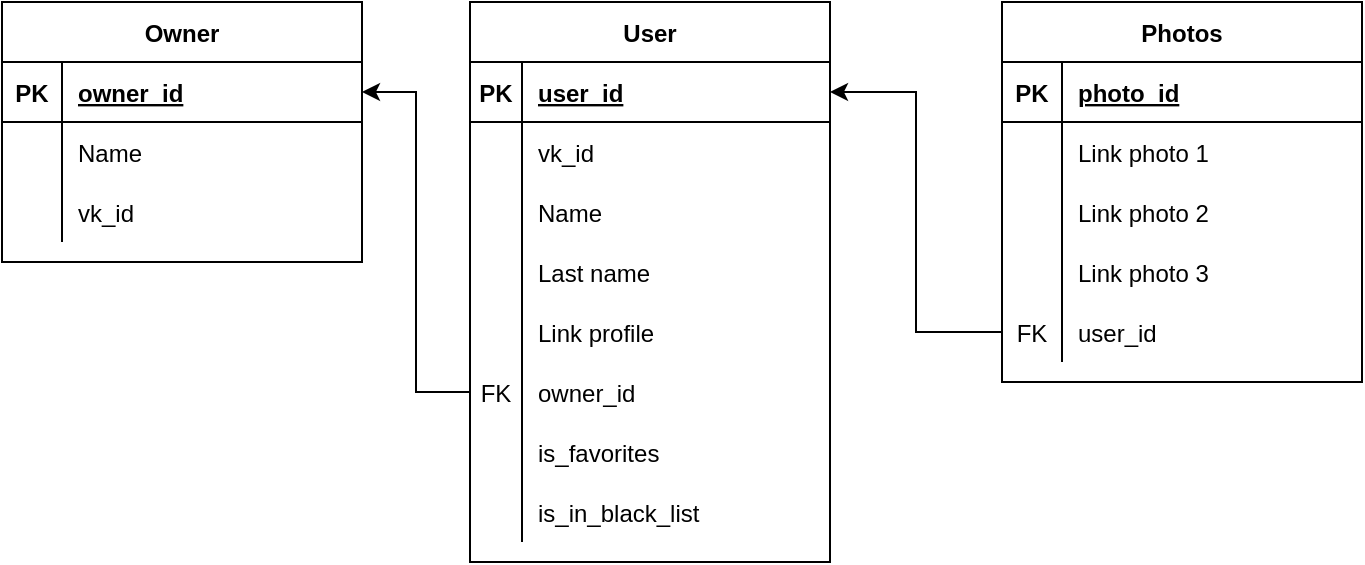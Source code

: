 <mxfile version="20.5.1" type="device"><diagram id="-W-Yo2w0tnav6B6R6iWh" name="Страница 1"><mxGraphModel dx="1486" dy="815" grid="1" gridSize="10" guides="1" tooltips="1" connect="1" arrows="1" fold="1" page="1" pageScale="1" pageWidth="827" pageHeight="1169" math="0" shadow="0"><root><mxCell id="0"/><mxCell id="1" parent="0"/><mxCell id="eJ9wCtVRL_M-WBXsX8cS-1" value="Owner" style="shape=table;startSize=30;container=1;collapsible=1;childLayout=tableLayout;fixedRows=1;rowLines=0;fontStyle=1;align=center;resizeLast=1;" parent="1" vertex="1"><mxGeometry x="90" y="90" width="180" height="130" as="geometry"/></mxCell><mxCell id="eJ9wCtVRL_M-WBXsX8cS-2" value="" style="shape=tableRow;horizontal=0;startSize=0;swimlaneHead=0;swimlaneBody=0;fillColor=none;collapsible=0;dropTarget=0;points=[[0,0.5],[1,0.5]];portConstraint=eastwest;top=0;left=0;right=0;bottom=1;" parent="eJ9wCtVRL_M-WBXsX8cS-1" vertex="1"><mxGeometry y="30" width="180" height="30" as="geometry"/></mxCell><mxCell id="eJ9wCtVRL_M-WBXsX8cS-3" value="PK" style="shape=partialRectangle;connectable=0;fillColor=none;top=0;left=0;bottom=0;right=0;fontStyle=1;overflow=hidden;" parent="eJ9wCtVRL_M-WBXsX8cS-2" vertex="1"><mxGeometry width="30" height="30" as="geometry"><mxRectangle width="30" height="30" as="alternateBounds"/></mxGeometry></mxCell><mxCell id="eJ9wCtVRL_M-WBXsX8cS-4" value="owner_id" style="shape=partialRectangle;connectable=0;fillColor=none;top=0;left=0;bottom=0;right=0;align=left;spacingLeft=6;fontStyle=5;overflow=hidden;" parent="eJ9wCtVRL_M-WBXsX8cS-2" vertex="1"><mxGeometry x="30" width="150" height="30" as="geometry"><mxRectangle width="150" height="30" as="alternateBounds"/></mxGeometry></mxCell><mxCell id="YNiJe1W9Fn6s5QdRIoHG-38" value="" style="shape=tableRow;horizontal=0;startSize=0;swimlaneHead=0;swimlaneBody=0;fillColor=none;collapsible=0;dropTarget=0;points=[[0,0.5],[1,0.5]];portConstraint=eastwest;top=0;left=0;right=0;bottom=0;" vertex="1" parent="eJ9wCtVRL_M-WBXsX8cS-1"><mxGeometry y="60" width="180" height="30" as="geometry"/></mxCell><mxCell id="YNiJe1W9Fn6s5QdRIoHG-39" value="" style="shape=partialRectangle;connectable=0;fillColor=none;top=0;left=0;bottom=0;right=0;editable=1;overflow=hidden;" vertex="1" parent="YNiJe1W9Fn6s5QdRIoHG-38"><mxGeometry width="30" height="30" as="geometry"><mxRectangle width="30" height="30" as="alternateBounds"/></mxGeometry></mxCell><mxCell id="YNiJe1W9Fn6s5QdRIoHG-40" value="Name" style="shape=partialRectangle;connectable=0;fillColor=none;top=0;left=0;bottom=0;right=0;align=left;spacingLeft=6;overflow=hidden;" vertex="1" parent="YNiJe1W9Fn6s5QdRIoHG-38"><mxGeometry x="30" width="150" height="30" as="geometry"><mxRectangle width="150" height="30" as="alternateBounds"/></mxGeometry></mxCell><mxCell id="YNiJe1W9Fn6s5QdRIoHG-41" value="" style="shape=tableRow;horizontal=0;startSize=0;swimlaneHead=0;swimlaneBody=0;fillColor=none;collapsible=0;dropTarget=0;points=[[0,0.5],[1,0.5]];portConstraint=eastwest;top=0;left=0;right=0;bottom=0;" vertex="1" parent="eJ9wCtVRL_M-WBXsX8cS-1"><mxGeometry y="90" width="180" height="30" as="geometry"/></mxCell><mxCell id="YNiJe1W9Fn6s5QdRIoHG-42" value="" style="shape=partialRectangle;connectable=0;fillColor=none;top=0;left=0;bottom=0;right=0;editable=1;overflow=hidden;" vertex="1" parent="YNiJe1W9Fn6s5QdRIoHG-41"><mxGeometry width="30" height="30" as="geometry"><mxRectangle width="30" height="30" as="alternateBounds"/></mxGeometry></mxCell><mxCell id="YNiJe1W9Fn6s5QdRIoHG-43" value="vk_id" style="shape=partialRectangle;connectable=0;fillColor=none;top=0;left=0;bottom=0;right=0;align=left;spacingLeft=6;overflow=hidden;" vertex="1" parent="YNiJe1W9Fn6s5QdRIoHG-41"><mxGeometry x="30" width="150" height="30" as="geometry"><mxRectangle width="150" height="30" as="alternateBounds"/></mxGeometry></mxCell><mxCell id="eJ9wCtVRL_M-WBXsX8cS-14" value="User" style="shape=table;startSize=30;container=1;collapsible=1;childLayout=tableLayout;fixedRows=1;rowLines=0;fontStyle=1;align=center;resizeLast=1;" parent="1" vertex="1"><mxGeometry x="324" y="90" width="180" height="280" as="geometry"/></mxCell><mxCell id="eJ9wCtVRL_M-WBXsX8cS-15" value="" style="shape=tableRow;horizontal=0;startSize=0;swimlaneHead=0;swimlaneBody=0;fillColor=none;collapsible=0;dropTarget=0;points=[[0,0.5],[1,0.5]];portConstraint=eastwest;top=0;left=0;right=0;bottom=1;" parent="eJ9wCtVRL_M-WBXsX8cS-14" vertex="1"><mxGeometry y="30" width="180" height="30" as="geometry"/></mxCell><mxCell id="eJ9wCtVRL_M-WBXsX8cS-16" value="PK" style="shape=partialRectangle;connectable=0;fillColor=none;top=0;left=0;bottom=0;right=0;fontStyle=1;overflow=hidden;" parent="eJ9wCtVRL_M-WBXsX8cS-15" vertex="1"><mxGeometry width="26" height="30" as="geometry"><mxRectangle width="26" height="30" as="alternateBounds"/></mxGeometry></mxCell><mxCell id="eJ9wCtVRL_M-WBXsX8cS-17" value="user_id" style="shape=partialRectangle;connectable=0;fillColor=none;top=0;left=0;bottom=0;right=0;align=left;spacingLeft=6;fontStyle=5;overflow=hidden;" parent="eJ9wCtVRL_M-WBXsX8cS-15" vertex="1"><mxGeometry x="26" width="154" height="30" as="geometry"><mxRectangle width="154" height="30" as="alternateBounds"/></mxGeometry></mxCell><mxCell id="7Y1rtwt1hmCsNo2pyqt9-14" value="" style="shape=tableRow;horizontal=0;startSize=0;swimlaneHead=0;swimlaneBody=0;fillColor=none;collapsible=0;dropTarget=0;points=[[0,0.5],[1,0.5]];portConstraint=eastwest;top=0;left=0;right=0;bottom=0;" parent="eJ9wCtVRL_M-WBXsX8cS-14" vertex="1"><mxGeometry y="60" width="180" height="30" as="geometry"/></mxCell><mxCell id="7Y1rtwt1hmCsNo2pyqt9-15" value="" style="shape=partialRectangle;connectable=0;fillColor=none;top=0;left=0;bottom=0;right=0;editable=1;overflow=hidden;" parent="7Y1rtwt1hmCsNo2pyqt9-14" vertex="1"><mxGeometry width="26" height="30" as="geometry"><mxRectangle width="26" height="30" as="alternateBounds"/></mxGeometry></mxCell><mxCell id="7Y1rtwt1hmCsNo2pyqt9-16" value="vk_id" style="shape=partialRectangle;connectable=0;fillColor=none;top=0;left=0;bottom=0;right=0;align=left;spacingLeft=6;overflow=hidden;" parent="7Y1rtwt1hmCsNo2pyqt9-14" vertex="1"><mxGeometry x="26" width="154" height="30" as="geometry"><mxRectangle width="154" height="30" as="alternateBounds"/></mxGeometry></mxCell><mxCell id="eJ9wCtVRL_M-WBXsX8cS-18" value="" style="shape=tableRow;horizontal=0;startSize=0;swimlaneHead=0;swimlaneBody=0;fillColor=none;collapsible=0;dropTarget=0;points=[[0,0.5],[1,0.5]];portConstraint=eastwest;top=0;left=0;right=0;bottom=0;" parent="eJ9wCtVRL_M-WBXsX8cS-14" vertex="1"><mxGeometry y="90" width="180" height="30" as="geometry"/></mxCell><mxCell id="eJ9wCtVRL_M-WBXsX8cS-19" value="" style="shape=partialRectangle;connectable=0;fillColor=none;top=0;left=0;bottom=0;right=0;editable=1;overflow=hidden;" parent="eJ9wCtVRL_M-WBXsX8cS-18" vertex="1"><mxGeometry width="26" height="30" as="geometry"><mxRectangle width="26" height="30" as="alternateBounds"/></mxGeometry></mxCell><mxCell id="eJ9wCtVRL_M-WBXsX8cS-20" value="Name" style="shape=partialRectangle;connectable=0;fillColor=none;top=0;left=0;bottom=0;right=0;align=left;spacingLeft=6;overflow=hidden;" parent="eJ9wCtVRL_M-WBXsX8cS-18" vertex="1"><mxGeometry x="26" width="154" height="30" as="geometry"><mxRectangle width="154" height="30" as="alternateBounds"/></mxGeometry></mxCell><mxCell id="eJ9wCtVRL_M-WBXsX8cS-21" value="" style="shape=tableRow;horizontal=0;startSize=0;swimlaneHead=0;swimlaneBody=0;fillColor=none;collapsible=0;dropTarget=0;points=[[0,0.5],[1,0.5]];portConstraint=eastwest;top=0;left=0;right=0;bottom=0;" parent="eJ9wCtVRL_M-WBXsX8cS-14" vertex="1"><mxGeometry y="120" width="180" height="30" as="geometry"/></mxCell><mxCell id="eJ9wCtVRL_M-WBXsX8cS-22" value="" style="shape=partialRectangle;connectable=0;fillColor=none;top=0;left=0;bottom=0;right=0;editable=1;overflow=hidden;" parent="eJ9wCtVRL_M-WBXsX8cS-21" vertex="1"><mxGeometry width="26" height="30" as="geometry"><mxRectangle width="26" height="30" as="alternateBounds"/></mxGeometry></mxCell><mxCell id="eJ9wCtVRL_M-WBXsX8cS-23" value="Last name" style="shape=partialRectangle;connectable=0;fillColor=none;top=0;left=0;bottom=0;right=0;align=left;spacingLeft=6;overflow=hidden;" parent="eJ9wCtVRL_M-WBXsX8cS-21" vertex="1"><mxGeometry x="26" width="154" height="30" as="geometry"><mxRectangle width="154" height="30" as="alternateBounds"/></mxGeometry></mxCell><mxCell id="eJ9wCtVRL_M-WBXsX8cS-24" value="" style="shape=tableRow;horizontal=0;startSize=0;swimlaneHead=0;swimlaneBody=0;fillColor=none;collapsible=0;dropTarget=0;points=[[0,0.5],[1,0.5]];portConstraint=eastwest;top=0;left=0;right=0;bottom=0;" parent="eJ9wCtVRL_M-WBXsX8cS-14" vertex="1"><mxGeometry y="150" width="180" height="30" as="geometry"/></mxCell><mxCell id="eJ9wCtVRL_M-WBXsX8cS-25" value="" style="shape=partialRectangle;connectable=0;fillColor=none;top=0;left=0;bottom=0;right=0;editable=1;overflow=hidden;" parent="eJ9wCtVRL_M-WBXsX8cS-24" vertex="1"><mxGeometry width="26" height="30" as="geometry"><mxRectangle width="26" height="30" as="alternateBounds"/></mxGeometry></mxCell><mxCell id="eJ9wCtVRL_M-WBXsX8cS-26" value="Link profile" style="shape=partialRectangle;connectable=0;fillColor=none;top=0;left=0;bottom=0;right=0;align=left;spacingLeft=6;overflow=hidden;" parent="eJ9wCtVRL_M-WBXsX8cS-24" vertex="1"><mxGeometry x="26" width="154" height="30" as="geometry"><mxRectangle width="154" height="30" as="alternateBounds"/></mxGeometry></mxCell><mxCell id="eJ9wCtVRL_M-WBXsX8cS-40" value="" style="shape=tableRow;horizontal=0;startSize=0;swimlaneHead=0;swimlaneBody=0;fillColor=none;collapsible=0;dropTarget=0;points=[[0,0.5],[1,0.5]];portConstraint=eastwest;top=0;left=0;right=0;bottom=0;" parent="eJ9wCtVRL_M-WBXsX8cS-14" vertex="1"><mxGeometry y="180" width="180" height="30" as="geometry"/></mxCell><mxCell id="eJ9wCtVRL_M-WBXsX8cS-41" value="FK" style="shape=partialRectangle;connectable=0;fillColor=none;top=0;left=0;bottom=0;right=0;editable=1;overflow=hidden;" parent="eJ9wCtVRL_M-WBXsX8cS-40" vertex="1"><mxGeometry width="26" height="30" as="geometry"><mxRectangle width="26" height="30" as="alternateBounds"/></mxGeometry></mxCell><mxCell id="eJ9wCtVRL_M-WBXsX8cS-42" value="owner_id" style="shape=partialRectangle;connectable=0;fillColor=none;top=0;left=0;bottom=0;right=0;align=left;spacingLeft=6;overflow=hidden;" parent="eJ9wCtVRL_M-WBXsX8cS-40" vertex="1"><mxGeometry x="26" width="154" height="30" as="geometry"><mxRectangle width="154" height="30" as="alternateBounds"/></mxGeometry></mxCell><mxCell id="YNiJe1W9Fn6s5QdRIoHG-1" value="" style="shape=tableRow;horizontal=0;startSize=0;swimlaneHead=0;swimlaneBody=0;fillColor=none;collapsible=0;dropTarget=0;points=[[0,0.5],[1,0.5]];portConstraint=eastwest;top=0;left=0;right=0;bottom=0;" vertex="1" parent="eJ9wCtVRL_M-WBXsX8cS-14"><mxGeometry y="210" width="180" height="30" as="geometry"/></mxCell><mxCell id="YNiJe1W9Fn6s5QdRIoHG-2" value="" style="shape=partialRectangle;connectable=0;fillColor=none;top=0;left=0;bottom=0;right=0;editable=1;overflow=hidden;" vertex="1" parent="YNiJe1W9Fn6s5QdRIoHG-1"><mxGeometry width="26" height="30" as="geometry"><mxRectangle width="26" height="30" as="alternateBounds"/></mxGeometry></mxCell><mxCell id="YNiJe1W9Fn6s5QdRIoHG-3" value="is_favorites" style="shape=partialRectangle;connectable=0;fillColor=none;top=0;left=0;bottom=0;right=0;align=left;spacingLeft=6;overflow=hidden;" vertex="1" parent="YNiJe1W9Fn6s5QdRIoHG-1"><mxGeometry x="26" width="154" height="30" as="geometry"><mxRectangle width="154" height="30" as="alternateBounds"/></mxGeometry></mxCell><mxCell id="YNiJe1W9Fn6s5QdRIoHG-32" value="" style="shape=tableRow;horizontal=0;startSize=0;swimlaneHead=0;swimlaneBody=0;fillColor=none;collapsible=0;dropTarget=0;points=[[0,0.5],[1,0.5]];portConstraint=eastwest;top=0;left=0;right=0;bottom=0;" vertex="1" parent="eJ9wCtVRL_M-WBXsX8cS-14"><mxGeometry y="240" width="180" height="30" as="geometry"/></mxCell><mxCell id="YNiJe1W9Fn6s5QdRIoHG-33" value="" style="shape=partialRectangle;connectable=0;fillColor=none;top=0;left=0;bottom=0;right=0;editable=1;overflow=hidden;" vertex="1" parent="YNiJe1W9Fn6s5QdRIoHG-32"><mxGeometry width="26" height="30" as="geometry"><mxRectangle width="26" height="30" as="alternateBounds"/></mxGeometry></mxCell><mxCell id="YNiJe1W9Fn6s5QdRIoHG-34" value="is_in_black_list" style="shape=partialRectangle;connectable=0;fillColor=none;top=0;left=0;bottom=0;right=0;align=left;spacingLeft=6;overflow=hidden;" vertex="1" parent="YNiJe1W9Fn6s5QdRIoHG-32"><mxGeometry x="26" width="154" height="30" as="geometry"><mxRectangle width="154" height="30" as="alternateBounds"/></mxGeometry></mxCell><mxCell id="eJ9wCtVRL_M-WBXsX8cS-27" value="Photos" style="shape=table;startSize=30;container=1;collapsible=1;childLayout=tableLayout;fixedRows=1;rowLines=0;fontStyle=1;align=center;resizeLast=1;" parent="1" vertex="1"><mxGeometry x="590" y="90" width="180" height="190" as="geometry"/></mxCell><mxCell id="eJ9wCtVRL_M-WBXsX8cS-28" value="" style="shape=tableRow;horizontal=0;startSize=0;swimlaneHead=0;swimlaneBody=0;fillColor=none;collapsible=0;dropTarget=0;points=[[0,0.5],[1,0.5]];portConstraint=eastwest;top=0;left=0;right=0;bottom=1;" parent="eJ9wCtVRL_M-WBXsX8cS-27" vertex="1"><mxGeometry y="30" width="180" height="30" as="geometry"/></mxCell><mxCell id="eJ9wCtVRL_M-WBXsX8cS-29" value="PK" style="shape=partialRectangle;connectable=0;fillColor=none;top=0;left=0;bottom=0;right=0;fontStyle=1;overflow=hidden;" parent="eJ9wCtVRL_M-WBXsX8cS-28" vertex="1"><mxGeometry width="30" height="30" as="geometry"><mxRectangle width="30" height="30" as="alternateBounds"/></mxGeometry></mxCell><mxCell id="eJ9wCtVRL_M-WBXsX8cS-30" value="photo_id" style="shape=partialRectangle;connectable=0;fillColor=none;top=0;left=0;bottom=0;right=0;align=left;spacingLeft=6;fontStyle=5;overflow=hidden;" parent="eJ9wCtVRL_M-WBXsX8cS-28" vertex="1"><mxGeometry x="30" width="150" height="30" as="geometry"><mxRectangle width="150" height="30" as="alternateBounds"/></mxGeometry></mxCell><mxCell id="eJ9wCtVRL_M-WBXsX8cS-31" value="" style="shape=tableRow;horizontal=0;startSize=0;swimlaneHead=0;swimlaneBody=0;fillColor=none;collapsible=0;dropTarget=0;points=[[0,0.5],[1,0.5]];portConstraint=eastwest;top=0;left=0;right=0;bottom=0;" parent="eJ9wCtVRL_M-WBXsX8cS-27" vertex="1"><mxGeometry y="60" width="180" height="30" as="geometry"/></mxCell><mxCell id="eJ9wCtVRL_M-WBXsX8cS-32" value="" style="shape=partialRectangle;connectable=0;fillColor=none;top=0;left=0;bottom=0;right=0;editable=1;overflow=hidden;" parent="eJ9wCtVRL_M-WBXsX8cS-31" vertex="1"><mxGeometry width="30" height="30" as="geometry"><mxRectangle width="30" height="30" as="alternateBounds"/></mxGeometry></mxCell><mxCell id="eJ9wCtVRL_M-WBXsX8cS-33" value="Link photo 1" style="shape=partialRectangle;connectable=0;fillColor=none;top=0;left=0;bottom=0;right=0;align=left;spacingLeft=6;overflow=hidden;" parent="eJ9wCtVRL_M-WBXsX8cS-31" vertex="1"><mxGeometry x="30" width="150" height="30" as="geometry"><mxRectangle width="150" height="30" as="alternateBounds"/></mxGeometry></mxCell><mxCell id="eJ9wCtVRL_M-WBXsX8cS-34" value="" style="shape=tableRow;horizontal=0;startSize=0;swimlaneHead=0;swimlaneBody=0;fillColor=none;collapsible=0;dropTarget=0;points=[[0,0.5],[1,0.5]];portConstraint=eastwest;top=0;left=0;right=0;bottom=0;" parent="eJ9wCtVRL_M-WBXsX8cS-27" vertex="1"><mxGeometry y="90" width="180" height="30" as="geometry"/></mxCell><mxCell id="eJ9wCtVRL_M-WBXsX8cS-35" value="" style="shape=partialRectangle;connectable=0;fillColor=none;top=0;left=0;bottom=0;right=0;editable=1;overflow=hidden;" parent="eJ9wCtVRL_M-WBXsX8cS-34" vertex="1"><mxGeometry width="30" height="30" as="geometry"><mxRectangle width="30" height="30" as="alternateBounds"/></mxGeometry></mxCell><mxCell id="eJ9wCtVRL_M-WBXsX8cS-36" value="Link photo 2" style="shape=partialRectangle;connectable=0;fillColor=none;top=0;left=0;bottom=0;right=0;align=left;spacingLeft=6;overflow=hidden;" parent="eJ9wCtVRL_M-WBXsX8cS-34" vertex="1"><mxGeometry x="30" width="150" height="30" as="geometry"><mxRectangle width="150" height="30" as="alternateBounds"/></mxGeometry></mxCell><mxCell id="eJ9wCtVRL_M-WBXsX8cS-37" value="" style="shape=tableRow;horizontal=0;startSize=0;swimlaneHead=0;swimlaneBody=0;fillColor=none;collapsible=0;dropTarget=0;points=[[0,0.5],[1,0.5]];portConstraint=eastwest;top=0;left=0;right=0;bottom=0;" parent="eJ9wCtVRL_M-WBXsX8cS-27" vertex="1"><mxGeometry y="120" width="180" height="30" as="geometry"/></mxCell><mxCell id="eJ9wCtVRL_M-WBXsX8cS-38" value="" style="shape=partialRectangle;connectable=0;fillColor=none;top=0;left=0;bottom=0;right=0;editable=1;overflow=hidden;" parent="eJ9wCtVRL_M-WBXsX8cS-37" vertex="1"><mxGeometry width="30" height="30" as="geometry"><mxRectangle width="30" height="30" as="alternateBounds"/></mxGeometry></mxCell><mxCell id="eJ9wCtVRL_M-WBXsX8cS-39" value="Link photo 3" style="shape=partialRectangle;connectable=0;fillColor=none;top=0;left=0;bottom=0;right=0;align=left;spacingLeft=6;overflow=hidden;" parent="eJ9wCtVRL_M-WBXsX8cS-37" vertex="1"><mxGeometry x="30" width="150" height="30" as="geometry"><mxRectangle width="150" height="30" as="alternateBounds"/></mxGeometry></mxCell><mxCell id="eJ9wCtVRL_M-WBXsX8cS-44" value="" style="shape=tableRow;horizontal=0;startSize=0;swimlaneHead=0;swimlaneBody=0;fillColor=none;collapsible=0;dropTarget=0;points=[[0,0.5],[1,0.5]];portConstraint=eastwest;top=0;left=0;right=0;bottom=0;" parent="eJ9wCtVRL_M-WBXsX8cS-27" vertex="1"><mxGeometry y="150" width="180" height="30" as="geometry"/></mxCell><mxCell id="eJ9wCtVRL_M-WBXsX8cS-45" value="FK" style="shape=partialRectangle;connectable=0;fillColor=none;top=0;left=0;bottom=0;right=0;editable=1;overflow=hidden;" parent="eJ9wCtVRL_M-WBXsX8cS-44" vertex="1"><mxGeometry width="30" height="30" as="geometry"><mxRectangle width="30" height="30" as="alternateBounds"/></mxGeometry></mxCell><mxCell id="eJ9wCtVRL_M-WBXsX8cS-46" value="user_id" style="shape=partialRectangle;connectable=0;fillColor=none;top=0;left=0;bottom=0;right=0;align=left;spacingLeft=6;overflow=hidden;" parent="eJ9wCtVRL_M-WBXsX8cS-44" vertex="1"><mxGeometry x="30" width="150" height="30" as="geometry"><mxRectangle width="150" height="30" as="alternateBounds"/></mxGeometry></mxCell><mxCell id="eJ9wCtVRL_M-WBXsX8cS-43" style="edgeStyle=orthogonalEdgeStyle;rounded=0;orthogonalLoop=1;jettySize=auto;html=1;entryX=1;entryY=0.5;entryDx=0;entryDy=0;" parent="1" source="eJ9wCtVRL_M-WBXsX8cS-40" target="eJ9wCtVRL_M-WBXsX8cS-2" edge="1"><mxGeometry relative="1" as="geometry"/></mxCell><mxCell id="eJ9wCtVRL_M-WBXsX8cS-47" style="edgeStyle=orthogonalEdgeStyle;rounded=0;orthogonalLoop=1;jettySize=auto;html=1;entryX=1;entryY=0.5;entryDx=0;entryDy=0;" parent="1" source="eJ9wCtVRL_M-WBXsX8cS-44" target="eJ9wCtVRL_M-WBXsX8cS-15" edge="1"><mxGeometry relative="1" as="geometry"/></mxCell></root></mxGraphModel></diagram></mxfile>